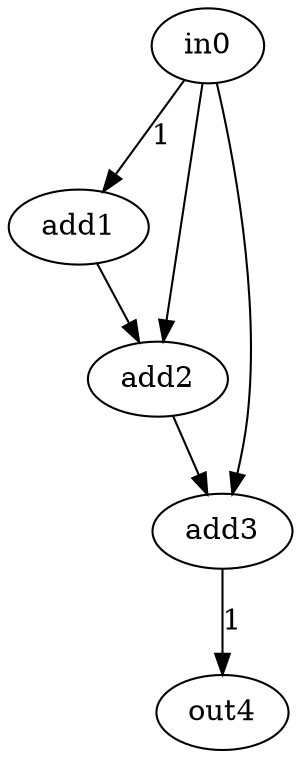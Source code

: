 strict digraph "arf" {
0 [alap=0, asap=0, label=in0, op=in];
1 [alap=1, asap=1, label=add1, op=addi, value=2];
2 [alap=2, asap=2, label=add2, op=add, value=2];
3 [alap=3, asap=3, label=add3, op=add, value=2];
4 [alap=4, asap=4, label=out4, op=out];
0 -> 1  [label=1, port=0, w=1];
0 -> 2  [port=0, w=0];
0 -> 3  [port=0, w=0];
1 -> 2  [port=1, w=0];
2 -> 3  [port=1, w=0];
3 -> 4  [label=1, port=0, w=1];
}
